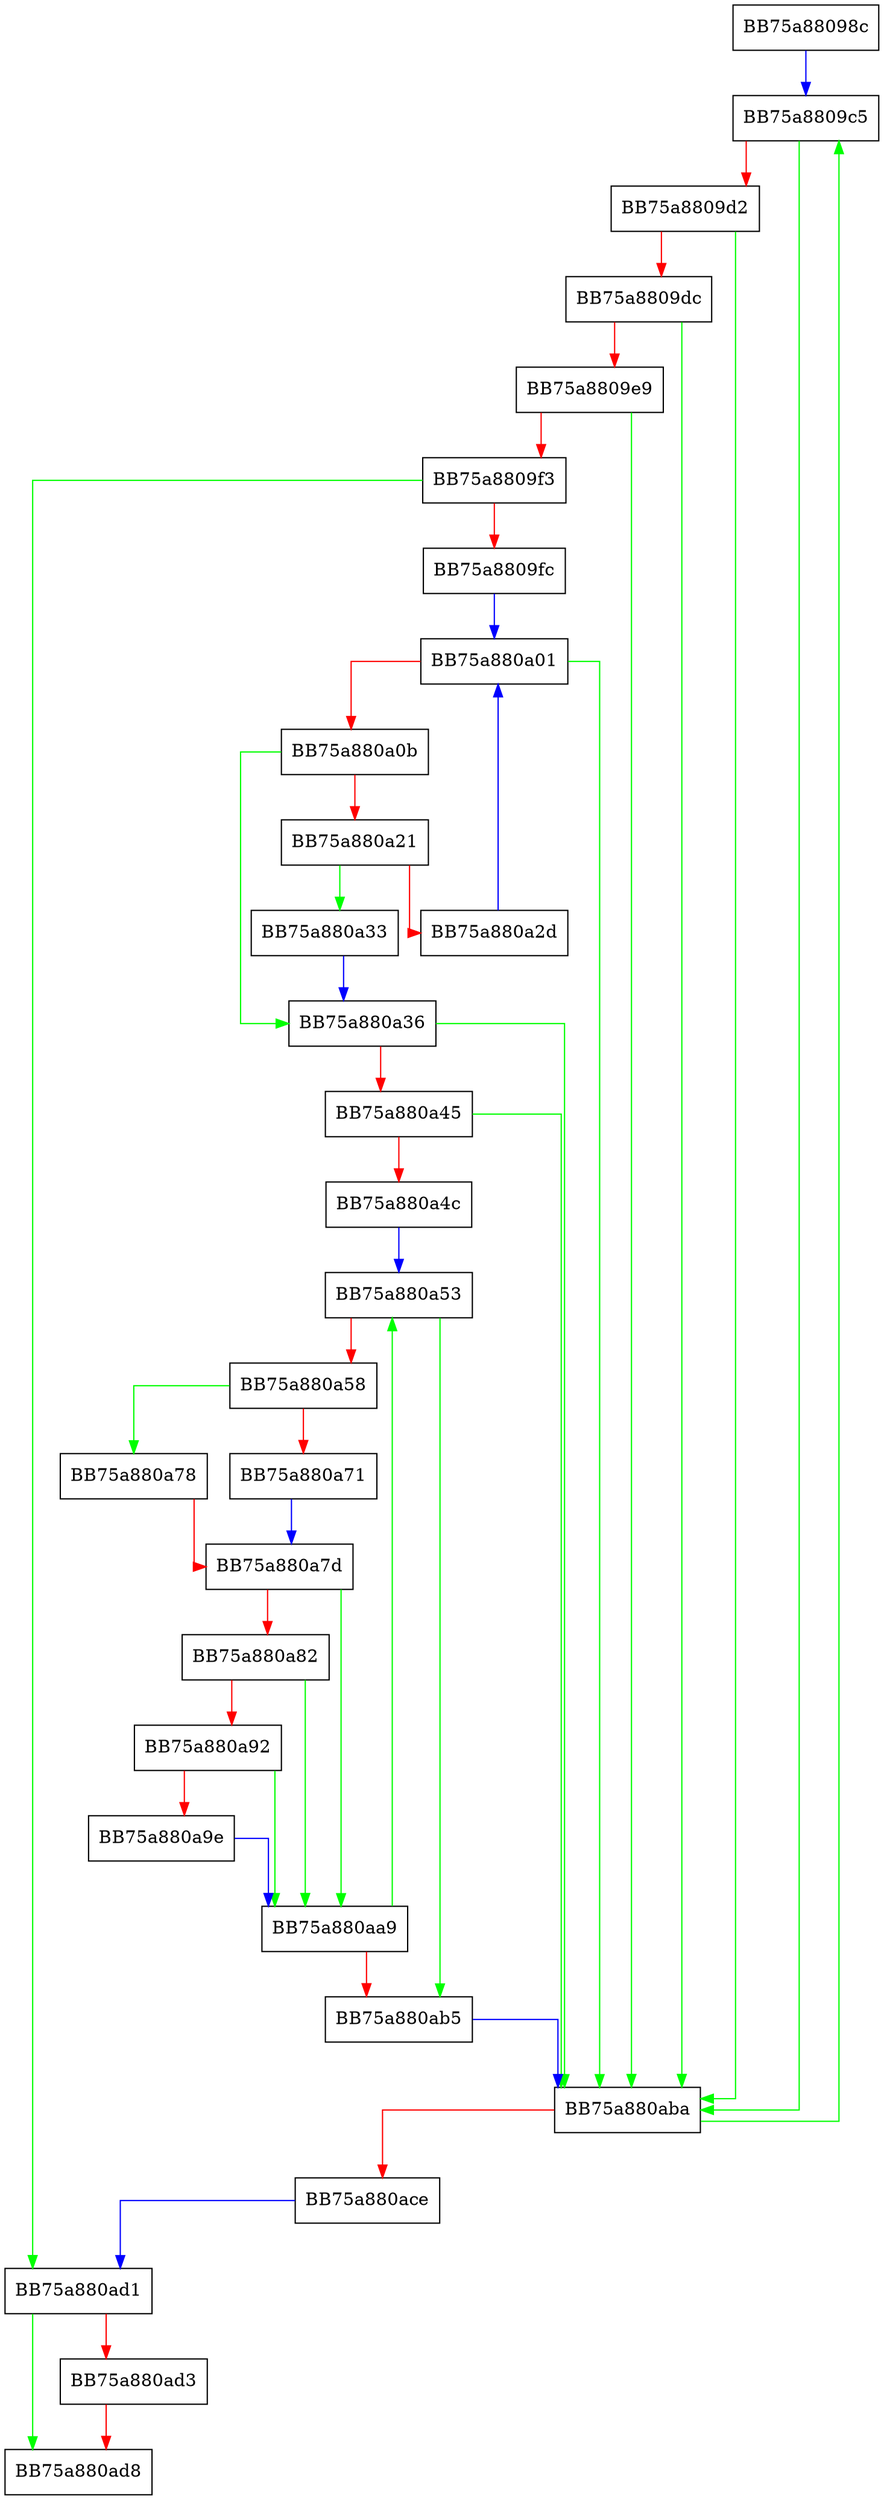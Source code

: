 digraph Receivers_Virinfo {
  node [shape="box"];
  graph [splines=ortho];
  BB75a88098c -> BB75a8809c5 [color="blue"];
  BB75a8809c5 -> BB75a880aba [color="green"];
  BB75a8809c5 -> BB75a8809d2 [color="red"];
  BB75a8809d2 -> BB75a880aba [color="green"];
  BB75a8809d2 -> BB75a8809dc [color="red"];
  BB75a8809dc -> BB75a880aba [color="green"];
  BB75a8809dc -> BB75a8809e9 [color="red"];
  BB75a8809e9 -> BB75a880aba [color="green"];
  BB75a8809e9 -> BB75a8809f3 [color="red"];
  BB75a8809f3 -> BB75a880ad1 [color="green"];
  BB75a8809f3 -> BB75a8809fc [color="red"];
  BB75a8809fc -> BB75a880a01 [color="blue"];
  BB75a880a01 -> BB75a880aba [color="green"];
  BB75a880a01 -> BB75a880a0b [color="red"];
  BB75a880a0b -> BB75a880a36 [color="green"];
  BB75a880a0b -> BB75a880a21 [color="red"];
  BB75a880a21 -> BB75a880a33 [color="green"];
  BB75a880a21 -> BB75a880a2d [color="red"];
  BB75a880a2d -> BB75a880a01 [color="blue"];
  BB75a880a33 -> BB75a880a36 [color="blue"];
  BB75a880a36 -> BB75a880aba [color="green"];
  BB75a880a36 -> BB75a880a45 [color="red"];
  BB75a880a45 -> BB75a880aba [color="green"];
  BB75a880a45 -> BB75a880a4c [color="red"];
  BB75a880a4c -> BB75a880a53 [color="blue"];
  BB75a880a53 -> BB75a880ab5 [color="green"];
  BB75a880a53 -> BB75a880a58 [color="red"];
  BB75a880a58 -> BB75a880a78 [color="green"];
  BB75a880a58 -> BB75a880a71 [color="red"];
  BB75a880a71 -> BB75a880a7d [color="blue"];
  BB75a880a78 -> BB75a880a7d [color="red"];
  BB75a880a7d -> BB75a880aa9 [color="green"];
  BB75a880a7d -> BB75a880a82 [color="red"];
  BB75a880a82 -> BB75a880aa9 [color="green"];
  BB75a880a82 -> BB75a880a92 [color="red"];
  BB75a880a92 -> BB75a880aa9 [color="green"];
  BB75a880a92 -> BB75a880a9e [color="red"];
  BB75a880a9e -> BB75a880aa9 [color="blue"];
  BB75a880aa9 -> BB75a880a53 [color="green"];
  BB75a880aa9 -> BB75a880ab5 [color="red"];
  BB75a880ab5 -> BB75a880aba [color="blue"];
  BB75a880aba -> BB75a8809c5 [color="green"];
  BB75a880aba -> BB75a880ace [color="red"];
  BB75a880ace -> BB75a880ad1 [color="blue"];
  BB75a880ad1 -> BB75a880ad8 [color="green"];
  BB75a880ad1 -> BB75a880ad3 [color="red"];
  BB75a880ad3 -> BB75a880ad8 [color="red"];
}